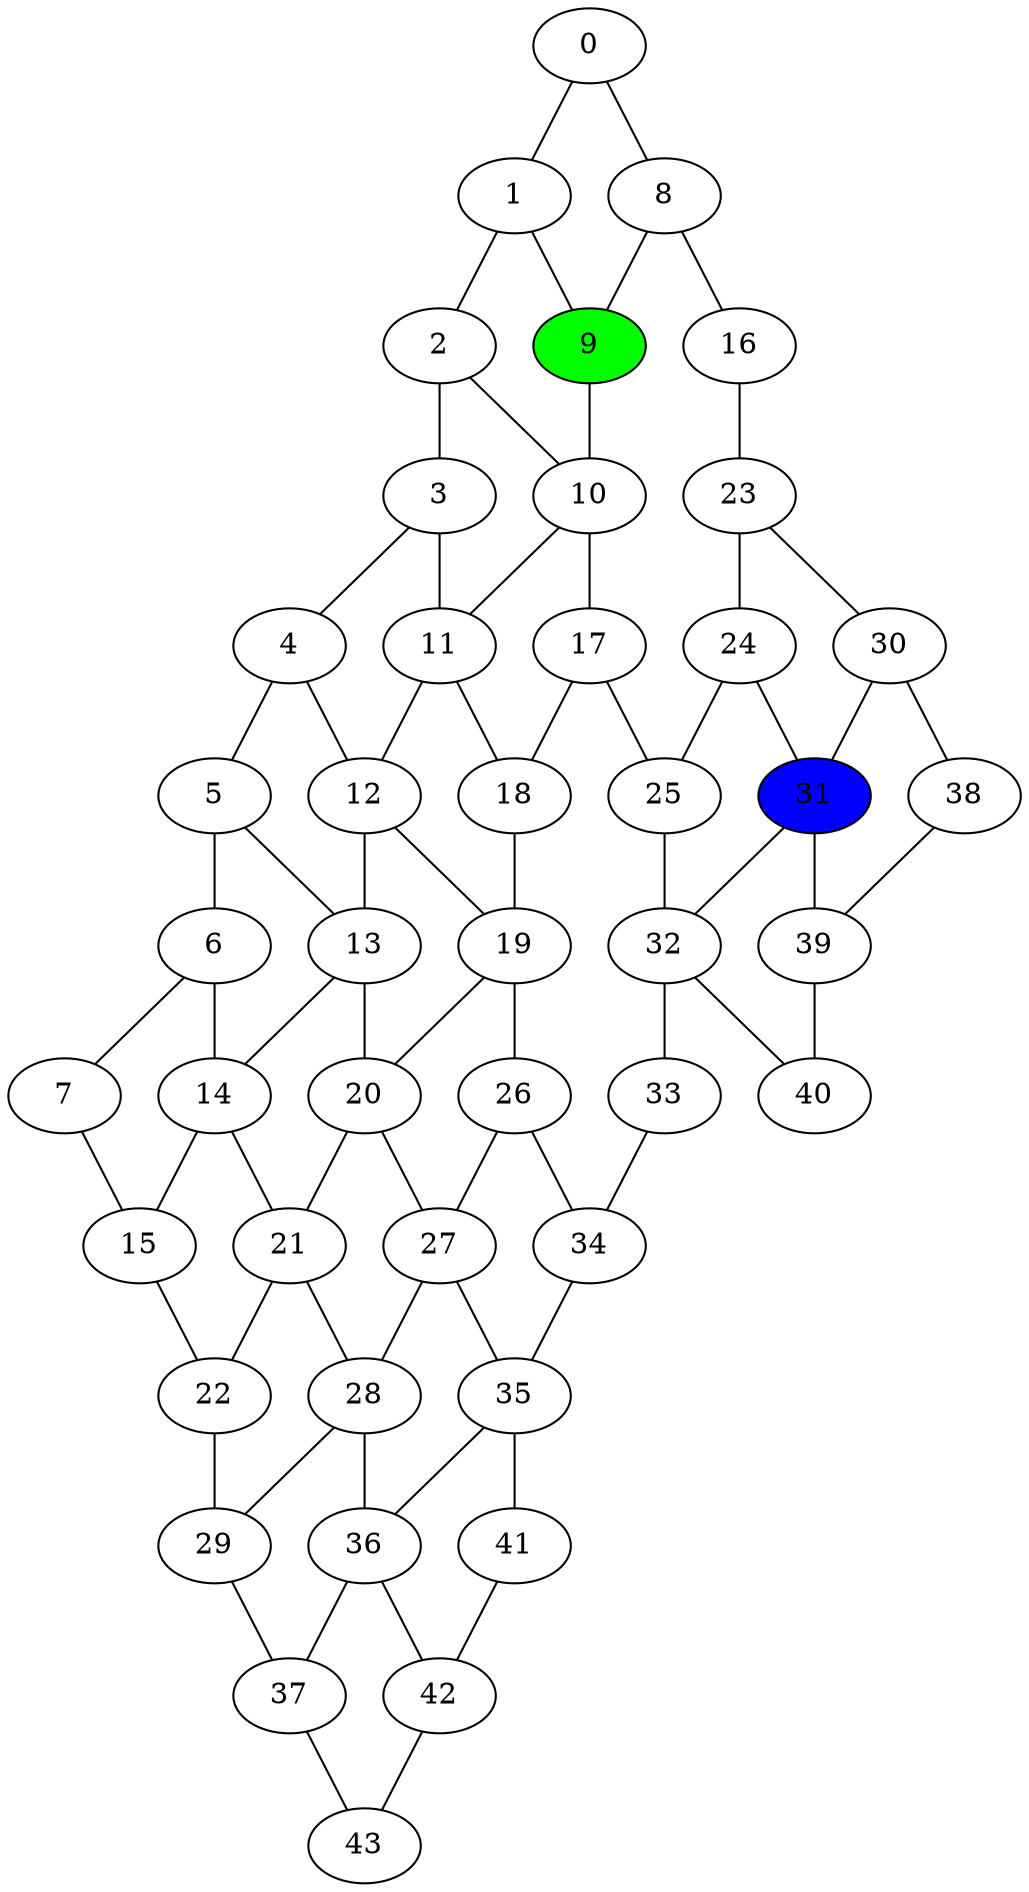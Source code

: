 graph G {
0 -- 1
0 -- 8
1 -- 2
1 -- 9
2 -- 3
2 -- 10
3 -- 4
3 -- 11
4 -- 5
4 -- 12
5 -- 6
5 -- 13
6 -- 7
6 -- 14
7 -- 15
8 -- 9
8 -- 16
9 -- 10
10 -- 11
10 -- 17
11 -- 12
11 -- 18
12 -- 13
12 -- 19
13 -- 14
13 -- 20
14 -- 15
14 -- 21
15 -- 22
16 -- 23
17 -- 18
17 -- 25
18 -- 19
19 -- 20
19 -- 26
20 -- 21
20 -- 27
21 -- 22
21 -- 28
22 -- 29
23 -- 24
23 -- 30
24 -- 25
24 -- 31
25 -- 32
26 -- 27
26 -- 34
27 -- 28
27 -- 35
28 -- 29
28 -- 36
29 -- 37
30 -- 31
30 -- 38
31 -- 32
31 -- 39
32 -- 33
32 -- 40
33 -- 34
34 -- 35
35 -- 36
35 -- 41
36 -- 37
36 -- 42
37 -- 43
38 -- 39
39 -- 40
41 -- 42
42 -- 43
9 [fillcolor=green, style=filled]
31 [fillcolor=blue, style=filled]
}